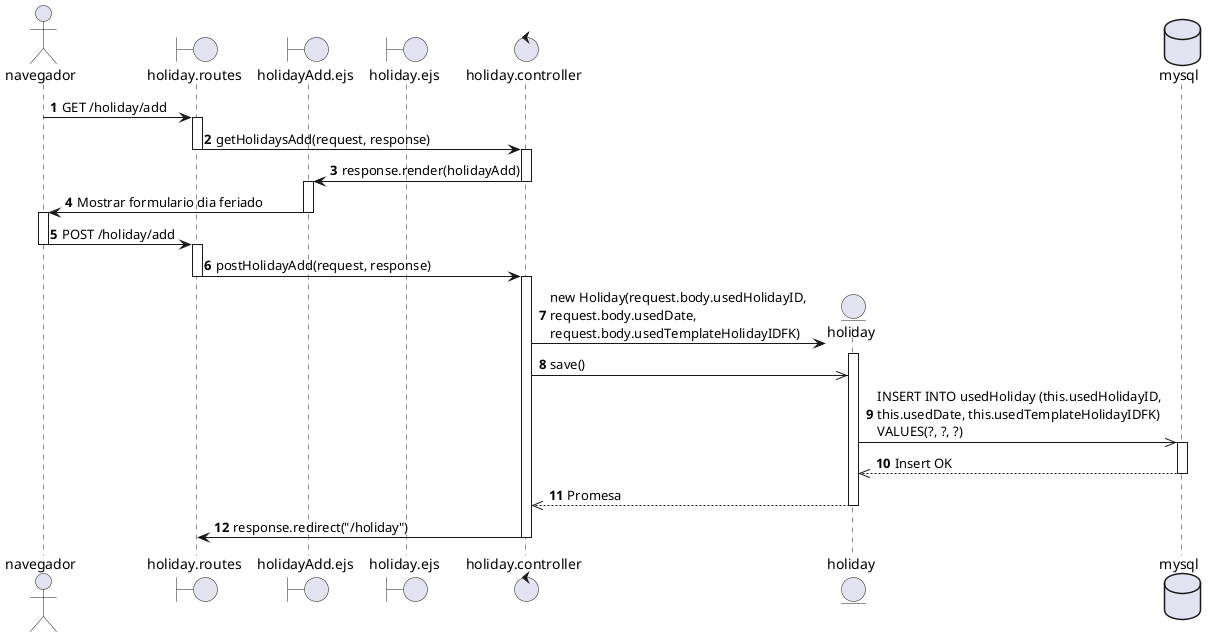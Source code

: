 @startuml CU36 - Superadmin Registra dia feriado
actor navegador
boundary holiday.routes
boundary holidayAdd.ejs
boundary holiday.ejs
control holiday.controller
entity holiday
database mysql

autonumber
navegador -> holiday.routes : GET /holiday/add
activate holiday.routes

holiday.routes -> holiday.controller: getHolidaysAdd(request, response)
deactivate holiday.routes
activate holiday.controller

holiday.controller -> holidayAdd.ejs: response.render(holidayAdd)
deactivate holiday.controller
activate holidayAdd.ejs

holidayAdd.ejs -> navegador : Mostrar formulario dia feriado
deactivate holidayAdd.ejs
activate navegador

navegador -> holiday.routes : POST /holiday/add
deactivate navegador
activate holiday.routes

holiday.routes -> holiday.controller : postHolidayAdd(request, response)
deactivate holiday.routes
activate holiday.controller
create holiday
holiday.controller -> holiday : new Holiday(request.body.usedHolidayID, \nrequest.body.usedDate, \nrequest.body.usedTemplateHolidayIDFK)
activate holiday

holiday.controller ->> holiday : save()

holiday ->> mysql : INSERT INTO usedHoliday (this.usedHolidayID, \nthis.usedDate, this.usedTemplateHolidayIDFK) \nVALUES(?, ?, ?)
activate mysql
mysql -->> holiday : Insert OK
deactivate mysql
holiday -->> holiday.controller : Promesa
deactivate holiday

holiday.controller -> holiday.routes : response.redirect("/holiday")
deactivate holiday.controller

@enduml